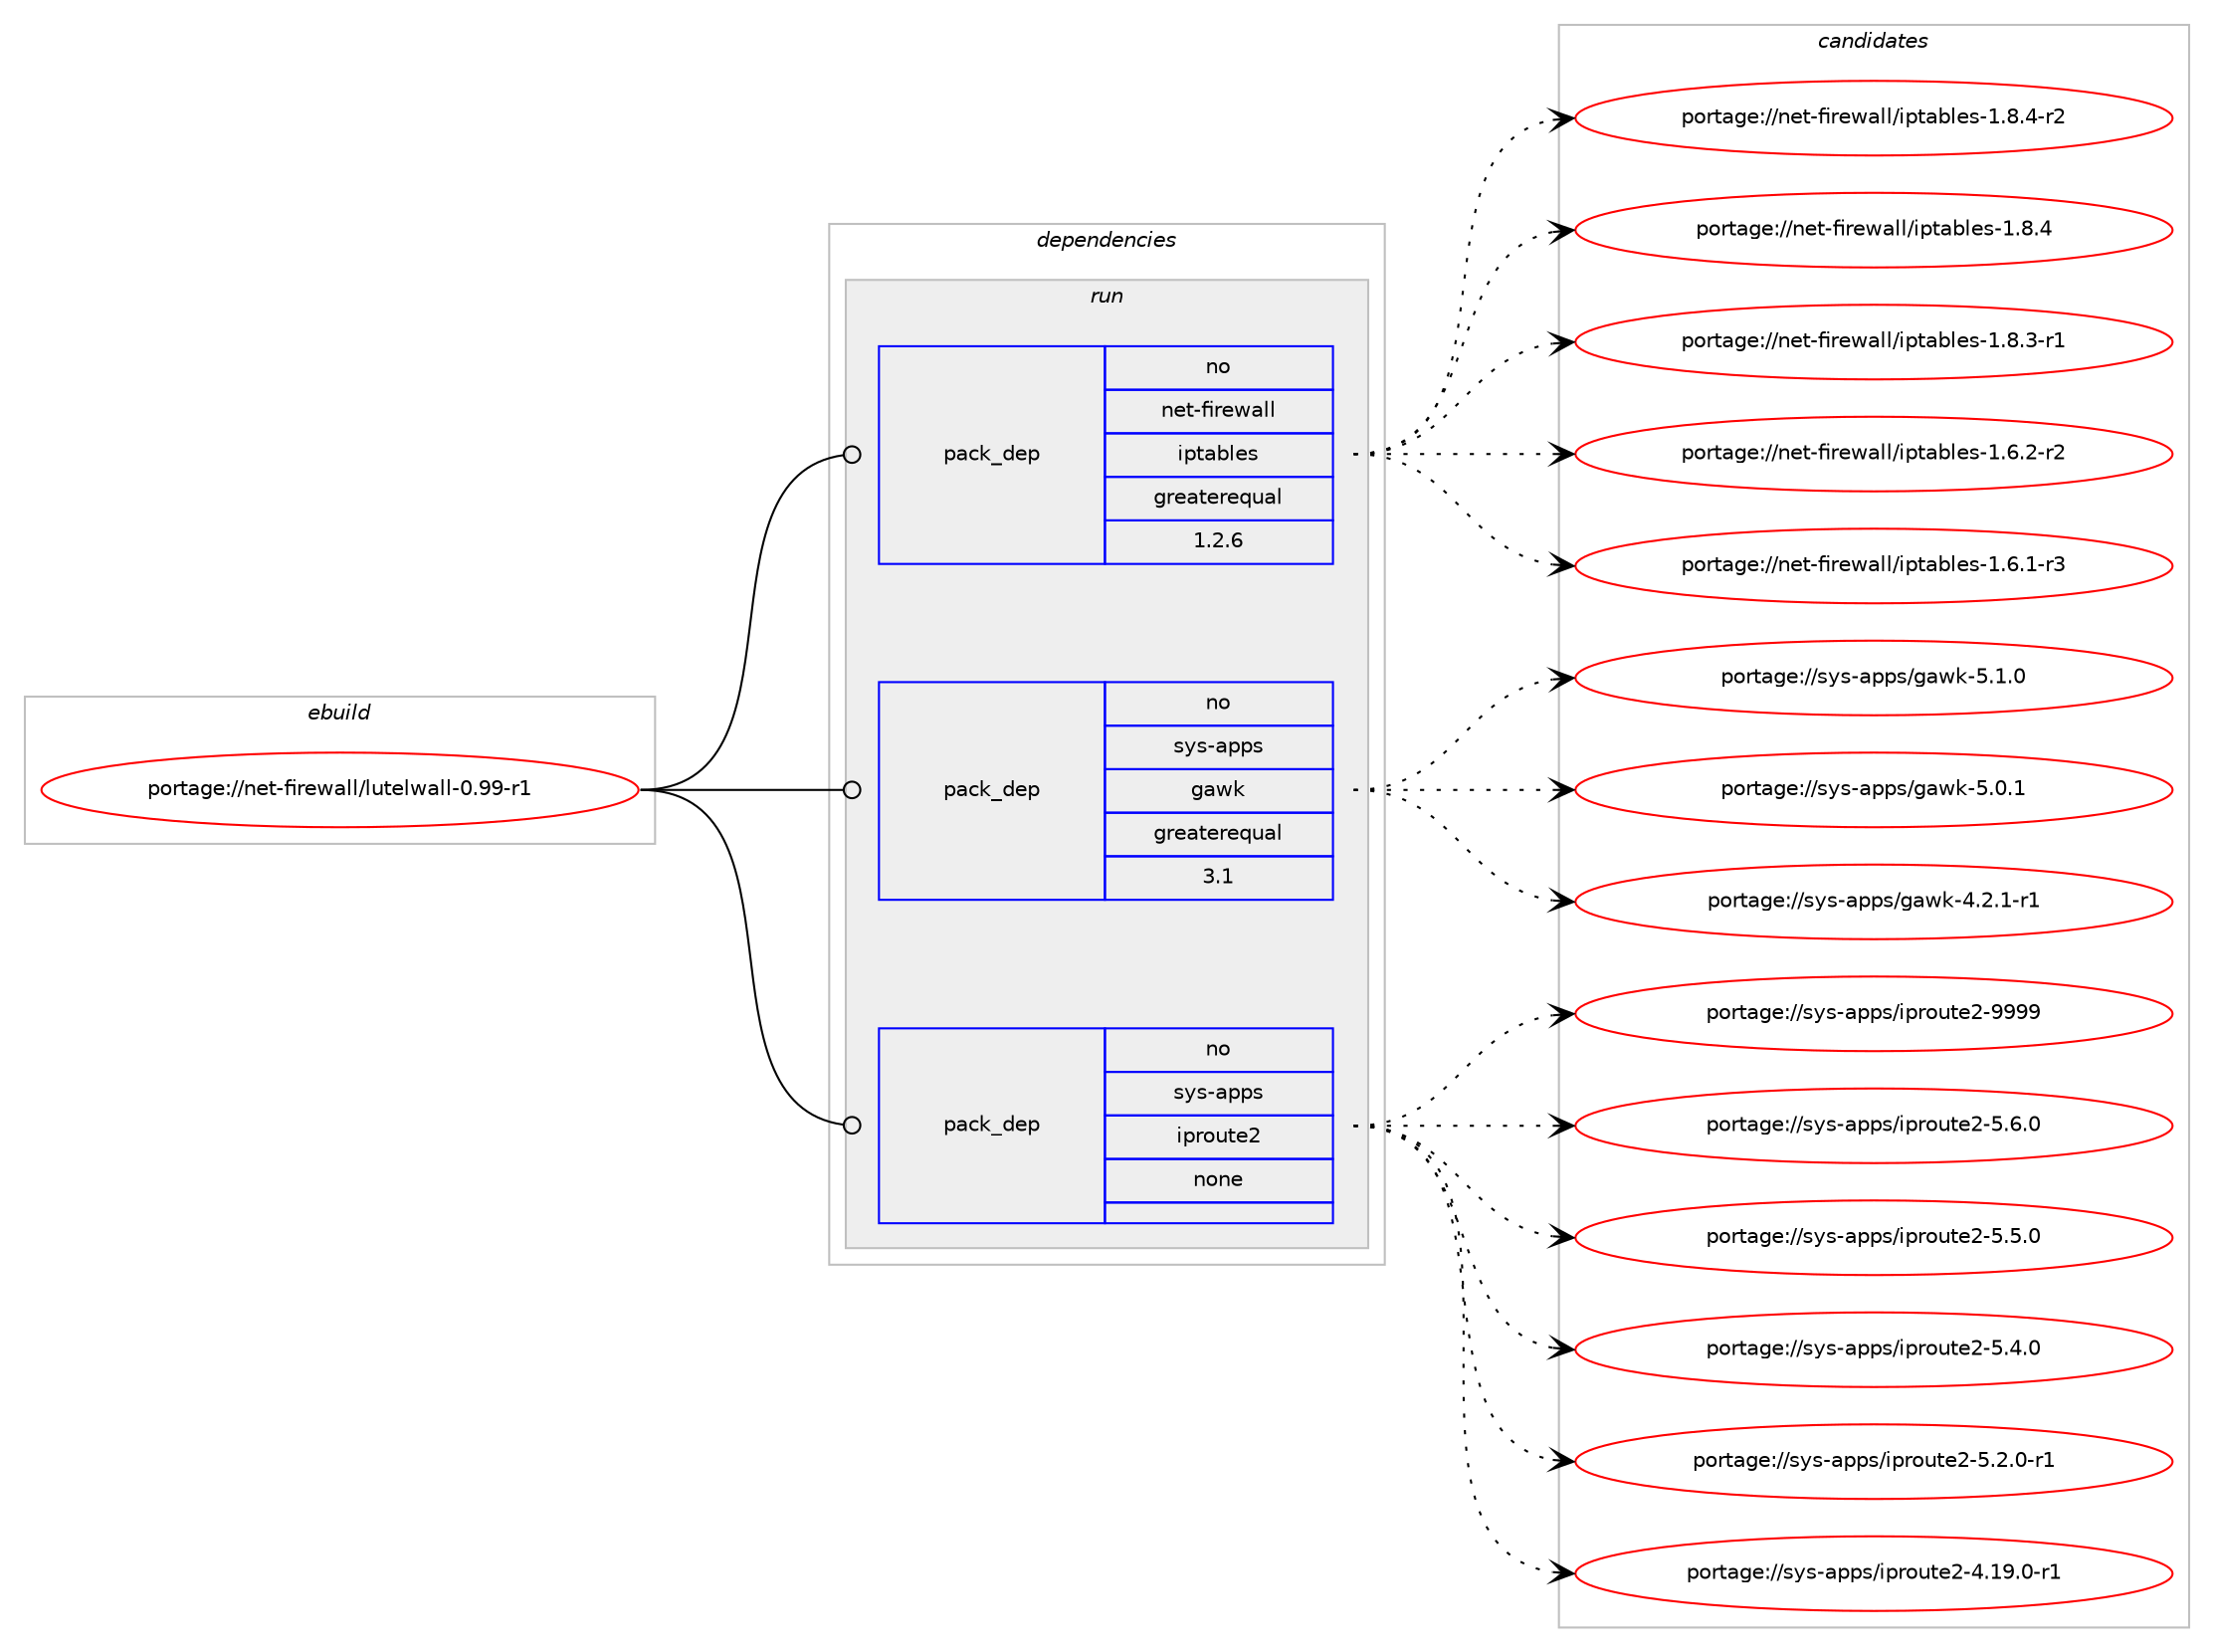 digraph prolog {

# *************
# Graph options
# *************

newrank=true;
concentrate=true;
compound=true;
graph [rankdir=LR,fontname=Helvetica,fontsize=10,ranksep=1.5];#, ranksep=2.5, nodesep=0.2];
edge  [arrowhead=vee];
node  [fontname=Helvetica,fontsize=10];

# **********
# The ebuild
# **********

subgraph cluster_leftcol {
color=gray;
rank=same;
label=<<i>ebuild</i>>;
id [label="portage://net-firewall/lutelwall-0.99-r1", color=red, width=4, href="../net-firewall/lutelwall-0.99-r1.svg"];
}

# ****************
# The dependencies
# ****************

subgraph cluster_midcol {
color=gray;
label=<<i>dependencies</i>>;
subgraph cluster_compile {
fillcolor="#eeeeee";
style=filled;
label=<<i>compile</i>>;
}
subgraph cluster_compileandrun {
fillcolor="#eeeeee";
style=filled;
label=<<i>compile and run</i>>;
}
subgraph cluster_run {
fillcolor="#eeeeee";
style=filled;
label=<<i>run</i>>;
subgraph pack9467 {
dependency12087 [label=<<TABLE BORDER="0" CELLBORDER="1" CELLSPACING="0" CELLPADDING="4" WIDTH="220"><TR><TD ROWSPAN="6" CELLPADDING="30">pack_dep</TD></TR><TR><TD WIDTH="110">no</TD></TR><TR><TD>net-firewall</TD></TR><TR><TD>iptables</TD></TR><TR><TD>greaterequal</TD></TR><TR><TD>1.2.6</TD></TR></TABLE>>, shape=none, color=blue];
}
id:e -> dependency12087:w [weight=20,style="solid",arrowhead="odot"];
subgraph pack9468 {
dependency12088 [label=<<TABLE BORDER="0" CELLBORDER="1" CELLSPACING="0" CELLPADDING="4" WIDTH="220"><TR><TD ROWSPAN="6" CELLPADDING="30">pack_dep</TD></TR><TR><TD WIDTH="110">no</TD></TR><TR><TD>sys-apps</TD></TR><TR><TD>gawk</TD></TR><TR><TD>greaterequal</TD></TR><TR><TD>3.1</TD></TR></TABLE>>, shape=none, color=blue];
}
id:e -> dependency12088:w [weight=20,style="solid",arrowhead="odot"];
subgraph pack9469 {
dependency12089 [label=<<TABLE BORDER="0" CELLBORDER="1" CELLSPACING="0" CELLPADDING="4" WIDTH="220"><TR><TD ROWSPAN="6" CELLPADDING="30">pack_dep</TD></TR><TR><TD WIDTH="110">no</TD></TR><TR><TD>sys-apps</TD></TR><TR><TD>iproute2</TD></TR><TR><TD>none</TD></TR><TR><TD></TD></TR></TABLE>>, shape=none, color=blue];
}
id:e -> dependency12089:w [weight=20,style="solid",arrowhead="odot"];
}
}

# **************
# The candidates
# **************

subgraph cluster_choices {
rank=same;
color=gray;
label=<<i>candidates</i>>;

subgraph choice9467 {
color=black;
nodesep=1;
choice11010111645102105114101119971081084710511211697981081011154549465646524511450 [label="portage://net-firewall/iptables-1.8.4-r2", color=red, width=4,href="../net-firewall/iptables-1.8.4-r2.svg"];
choice1101011164510210511410111997108108471051121169798108101115454946564652 [label="portage://net-firewall/iptables-1.8.4", color=red, width=4,href="../net-firewall/iptables-1.8.4.svg"];
choice11010111645102105114101119971081084710511211697981081011154549465646514511449 [label="portage://net-firewall/iptables-1.8.3-r1", color=red, width=4,href="../net-firewall/iptables-1.8.3-r1.svg"];
choice11010111645102105114101119971081084710511211697981081011154549465446504511450 [label="portage://net-firewall/iptables-1.6.2-r2", color=red, width=4,href="../net-firewall/iptables-1.6.2-r2.svg"];
choice11010111645102105114101119971081084710511211697981081011154549465446494511451 [label="portage://net-firewall/iptables-1.6.1-r3", color=red, width=4,href="../net-firewall/iptables-1.6.1-r3.svg"];
dependency12087:e -> choice11010111645102105114101119971081084710511211697981081011154549465646524511450:w [style=dotted,weight="100"];
dependency12087:e -> choice1101011164510210511410111997108108471051121169798108101115454946564652:w [style=dotted,weight="100"];
dependency12087:e -> choice11010111645102105114101119971081084710511211697981081011154549465646514511449:w [style=dotted,weight="100"];
dependency12087:e -> choice11010111645102105114101119971081084710511211697981081011154549465446504511450:w [style=dotted,weight="100"];
dependency12087:e -> choice11010111645102105114101119971081084710511211697981081011154549465446494511451:w [style=dotted,weight="100"];
}
subgraph choice9468 {
color=black;
nodesep=1;
choice11512111545971121121154710397119107455346494648 [label="portage://sys-apps/gawk-5.1.0", color=red, width=4,href="../sys-apps/gawk-5.1.0.svg"];
choice11512111545971121121154710397119107455346484649 [label="portage://sys-apps/gawk-5.0.1", color=red, width=4,href="../sys-apps/gawk-5.0.1.svg"];
choice115121115459711211211547103971191074552465046494511449 [label="portage://sys-apps/gawk-4.2.1-r1", color=red, width=4,href="../sys-apps/gawk-4.2.1-r1.svg"];
dependency12088:e -> choice11512111545971121121154710397119107455346494648:w [style=dotted,weight="100"];
dependency12088:e -> choice11512111545971121121154710397119107455346484649:w [style=dotted,weight="100"];
dependency12088:e -> choice115121115459711211211547103971191074552465046494511449:w [style=dotted,weight="100"];
}
subgraph choice9469 {
color=black;
nodesep=1;
choice115121115459711211211547105112114111117116101504557575757 [label="portage://sys-apps/iproute2-9999", color=red, width=4,href="../sys-apps/iproute2-9999.svg"];
choice11512111545971121121154710511211411111711610150455346544648 [label="portage://sys-apps/iproute2-5.6.0", color=red, width=4,href="../sys-apps/iproute2-5.6.0.svg"];
choice11512111545971121121154710511211411111711610150455346534648 [label="portage://sys-apps/iproute2-5.5.0", color=red, width=4,href="../sys-apps/iproute2-5.5.0.svg"];
choice11512111545971121121154710511211411111711610150455346524648 [label="portage://sys-apps/iproute2-5.4.0", color=red, width=4,href="../sys-apps/iproute2-5.4.0.svg"];
choice115121115459711211211547105112114111117116101504553465046484511449 [label="portage://sys-apps/iproute2-5.2.0-r1", color=red, width=4,href="../sys-apps/iproute2-5.2.0-r1.svg"];
choice11512111545971121121154710511211411111711610150455246495746484511449 [label="portage://sys-apps/iproute2-4.19.0-r1", color=red, width=4,href="../sys-apps/iproute2-4.19.0-r1.svg"];
dependency12089:e -> choice115121115459711211211547105112114111117116101504557575757:w [style=dotted,weight="100"];
dependency12089:e -> choice11512111545971121121154710511211411111711610150455346544648:w [style=dotted,weight="100"];
dependency12089:e -> choice11512111545971121121154710511211411111711610150455346534648:w [style=dotted,weight="100"];
dependency12089:e -> choice11512111545971121121154710511211411111711610150455346524648:w [style=dotted,weight="100"];
dependency12089:e -> choice115121115459711211211547105112114111117116101504553465046484511449:w [style=dotted,weight="100"];
dependency12089:e -> choice11512111545971121121154710511211411111711610150455246495746484511449:w [style=dotted,weight="100"];
}
}

}
